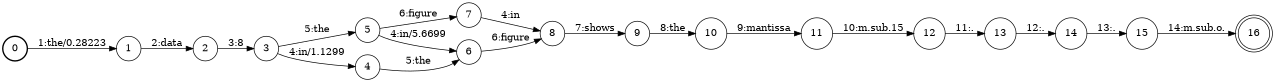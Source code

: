 digraph FST {
rankdir = LR;
size = "8.5,11";
label = "";
center = 1;
orientation = Portrait;
ranksep = "0.4";
nodesep = "0.25";
0 [label = "0", shape = circle, style = bold, fontsize = 14]
	0 -> 1 [label = "1:the/0.28223", fontsize = 14];
1 [label = "1", shape = circle, style = solid, fontsize = 14]
	1 -> 2 [label = "2:data", fontsize = 14];
2 [label = "2", shape = circle, style = solid, fontsize = 14]
	2 -> 3 [label = "3:8", fontsize = 14];
3 [label = "3", shape = circle, style = solid, fontsize = 14]
	3 -> 5 [label = "5:the", fontsize = 14];
	3 -> 4 [label = "4:in/1.1299", fontsize = 14];
4 [label = "4", shape = circle, style = solid, fontsize = 14]
	4 -> 6 [label = "5:the", fontsize = 14];
5 [label = "5", shape = circle, style = solid, fontsize = 14]
	5 -> 6 [label = "4:in/5.6699", fontsize = 14];
	5 -> 7 [label = "6:figure", fontsize = 14];
6 [label = "6", shape = circle, style = solid, fontsize = 14]
	6 -> 8 [label = "6:figure", fontsize = 14];
7 [label = "7", shape = circle, style = solid, fontsize = 14]
	7 -> 8 [label = "4:in", fontsize = 14];
8 [label = "8", shape = circle, style = solid, fontsize = 14]
	8 -> 9 [label = "7:shows", fontsize = 14];
9 [label = "9", shape = circle, style = solid, fontsize = 14]
	9 -> 10 [label = "8:the", fontsize = 14];
10 [label = "10", shape = circle, style = solid, fontsize = 14]
	10 -> 11 [label = "9:mantissa", fontsize = 14];
11 [label = "11", shape = circle, style = solid, fontsize = 14]
	11 -> 12 [label = "10:m.sub.15", fontsize = 14];
12 [label = "12", shape = circle, style = solid, fontsize = 14]
	12 -> 13 [label = "11:.", fontsize = 14];
13 [label = "13", shape = circle, style = solid, fontsize = 14]
	13 -> 14 [label = "12:.", fontsize = 14];
14 [label = "14", shape = circle, style = solid, fontsize = 14]
	14 -> 15 [label = "13:.", fontsize = 14];
15 [label = "15", shape = circle, style = solid, fontsize = 14]
	15 -> 16 [label = "14:m.sub.o.", fontsize = 14];
16 [label = "16", shape = doublecircle, style = solid, fontsize = 14]
}
